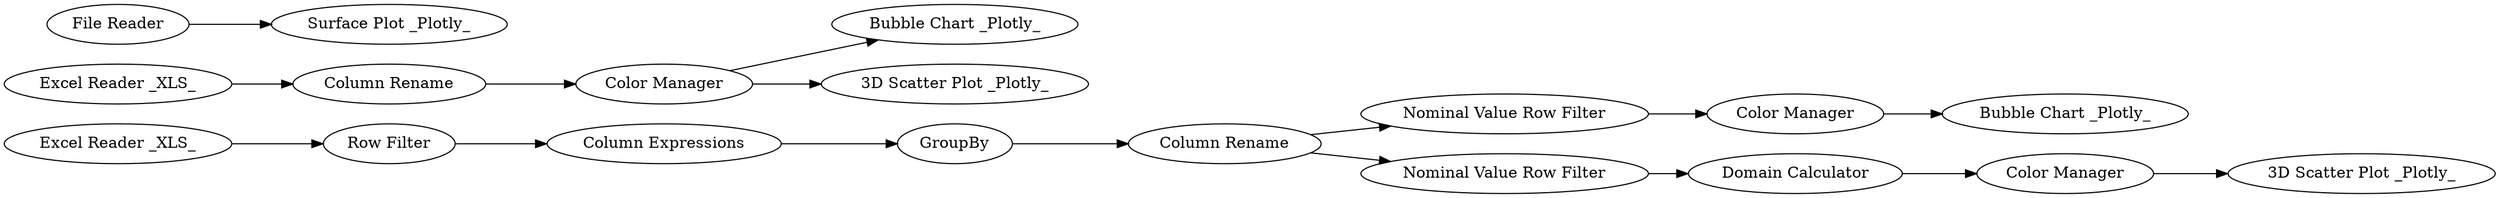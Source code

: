 digraph {
	"5767505381589001475_11" [label="Domain Calculator"]
	"5767505381589001475_5" [label="Column Rename"]
	"5767505381589001475_22" [label="Nominal Value Row Filter"]
	"5767505381589001475_16" [label="Row Filter"]
	"5767505381589001475_21" [label="Color Manager"]
	"5767505381589001475_6" [label="Bubble Chart _Plotly_"]
	"5767505381589001475_14" [label="3D Scatter Plot _Plotly_"]
	"5767505381589001475_7" [label="Color Manager"]
	"5767505381589001475_13" [label=GroupBy]
	"5767505381589001475_9" [label="Excel Reader _XLS_"]
	"5767505381589001475_4" [label="Excel Reader _XLS_"]
	"5767505381589001475_18" [label="Nominal Value Row Filter"]
	"5767505381589001475_8" [label="3D Scatter Plot _Plotly_"]
	"5767505381589001475_10" [label="Color Manager"]
	"5767505381589001475_1" [label="File Reader"]
	"5767505381589001475_17" [label="Column Expressions"]
	"5767505381589001475_2" [label="Surface Plot _Plotly_"]
	"5767505381589001475_20" [label="Bubble Chart _Plotly_"]
	"5767505381589001475_23" [label="Column Rename"]
	"5767505381589001475_21" -> "5767505381589001475_20"
	"5767505381589001475_7" -> "5767505381589001475_6"
	"5767505381589001475_18" -> "5767505381589001475_11"
	"5767505381589001475_17" -> "5767505381589001475_13"
	"5767505381589001475_1" -> "5767505381589001475_2"
	"5767505381589001475_10" -> "5767505381589001475_14"
	"5767505381589001475_7" -> "5767505381589001475_8"
	"5767505381589001475_22" -> "5767505381589001475_21"
	"5767505381589001475_23" -> "5767505381589001475_18"
	"5767505381589001475_23" -> "5767505381589001475_22"
	"5767505381589001475_4" -> "5767505381589001475_5"
	"5767505381589001475_9" -> "5767505381589001475_16"
	"5767505381589001475_13" -> "5767505381589001475_23"
	"5767505381589001475_16" -> "5767505381589001475_17"
	"5767505381589001475_5" -> "5767505381589001475_7"
	"5767505381589001475_11" -> "5767505381589001475_10"
	rankdir=LR
}
